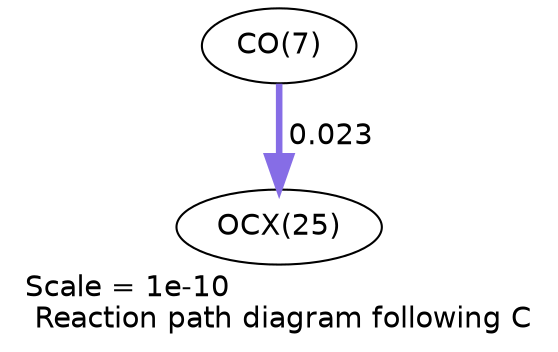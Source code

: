 digraph reaction_paths {
center=1;
s9 -> s59[fontname="Helvetica", penwidth=3.15, arrowsize=1.58, color="0.7, 0.523, 0.9"
, label=" 0.023"];
s9 [ fontname="Helvetica", label="CO(7)"];
s59 [ fontname="Helvetica", label="OCX(25)"];
 label = "Scale = 1e-10\l Reaction path diagram following C";
 fontname = "Helvetica";
}
